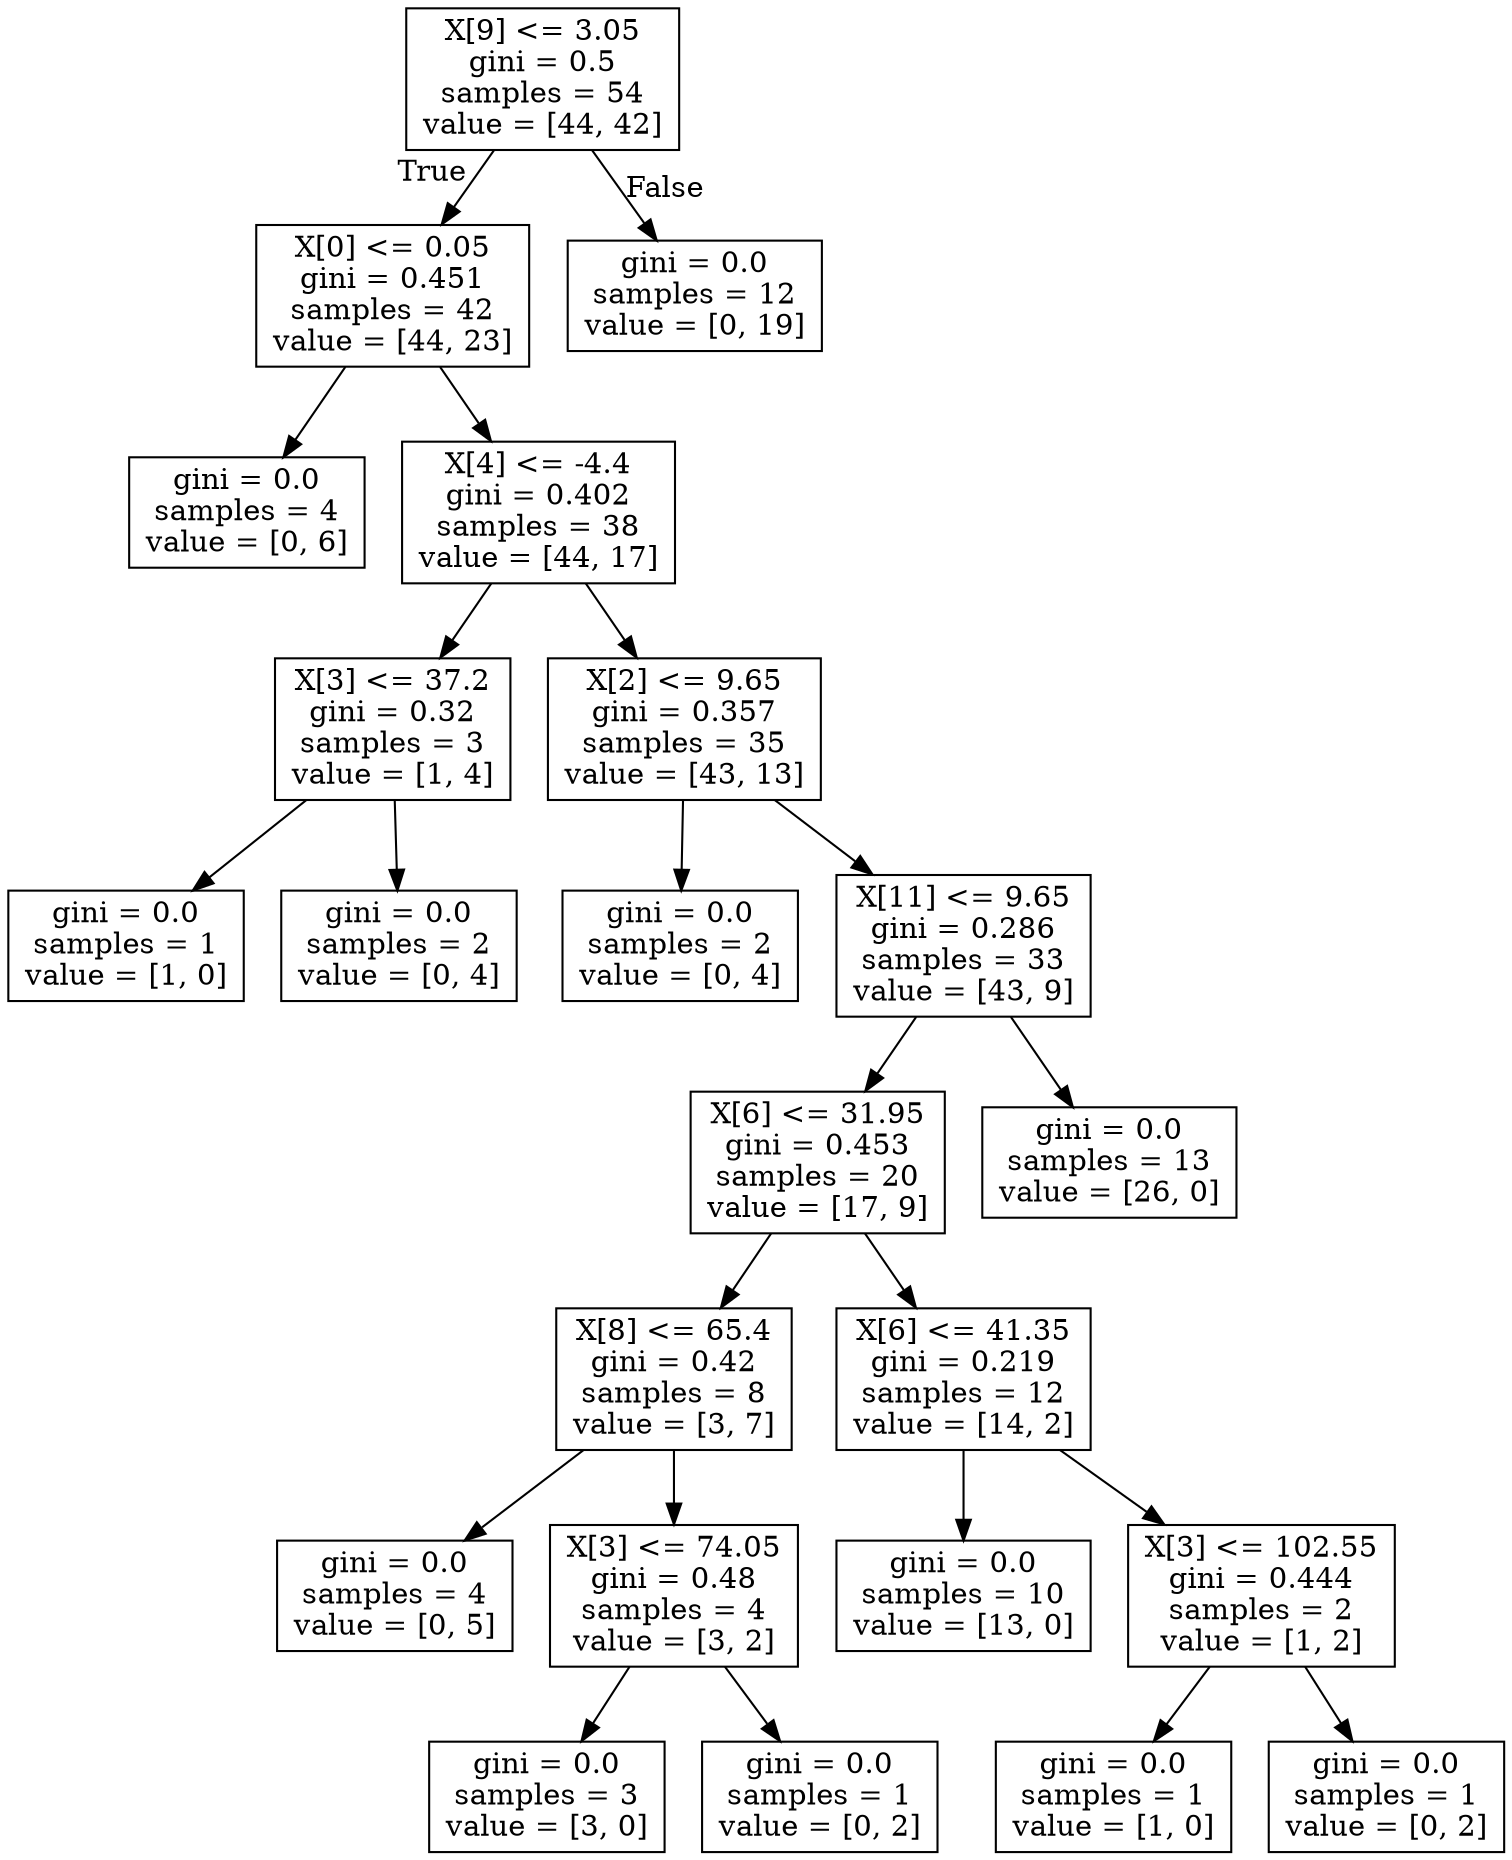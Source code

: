digraph Tree {
node [shape=box] ;
0 [label="X[9] <= 3.05\ngini = 0.5\nsamples = 54\nvalue = [44, 42]"] ;
1 [label="X[0] <= 0.05\ngini = 0.451\nsamples = 42\nvalue = [44, 23]"] ;
0 -> 1 [labeldistance=2.5, labelangle=45, headlabel="True"] ;
2 [label="gini = 0.0\nsamples = 4\nvalue = [0, 6]"] ;
1 -> 2 ;
3 [label="X[4] <= -4.4\ngini = 0.402\nsamples = 38\nvalue = [44, 17]"] ;
1 -> 3 ;
4 [label="X[3] <= 37.2\ngini = 0.32\nsamples = 3\nvalue = [1, 4]"] ;
3 -> 4 ;
5 [label="gini = 0.0\nsamples = 1\nvalue = [1, 0]"] ;
4 -> 5 ;
6 [label="gini = 0.0\nsamples = 2\nvalue = [0, 4]"] ;
4 -> 6 ;
7 [label="X[2] <= 9.65\ngini = 0.357\nsamples = 35\nvalue = [43, 13]"] ;
3 -> 7 ;
8 [label="gini = 0.0\nsamples = 2\nvalue = [0, 4]"] ;
7 -> 8 ;
9 [label="X[11] <= 9.65\ngini = 0.286\nsamples = 33\nvalue = [43, 9]"] ;
7 -> 9 ;
10 [label="X[6] <= 31.95\ngini = 0.453\nsamples = 20\nvalue = [17, 9]"] ;
9 -> 10 ;
11 [label="X[8] <= 65.4\ngini = 0.42\nsamples = 8\nvalue = [3, 7]"] ;
10 -> 11 ;
12 [label="gini = 0.0\nsamples = 4\nvalue = [0, 5]"] ;
11 -> 12 ;
13 [label="X[3] <= 74.05\ngini = 0.48\nsamples = 4\nvalue = [3, 2]"] ;
11 -> 13 ;
14 [label="gini = 0.0\nsamples = 3\nvalue = [3, 0]"] ;
13 -> 14 ;
15 [label="gini = 0.0\nsamples = 1\nvalue = [0, 2]"] ;
13 -> 15 ;
16 [label="X[6] <= 41.35\ngini = 0.219\nsamples = 12\nvalue = [14, 2]"] ;
10 -> 16 ;
17 [label="gini = 0.0\nsamples = 10\nvalue = [13, 0]"] ;
16 -> 17 ;
18 [label="X[3] <= 102.55\ngini = 0.444\nsamples = 2\nvalue = [1, 2]"] ;
16 -> 18 ;
19 [label="gini = 0.0\nsamples = 1\nvalue = [1, 0]"] ;
18 -> 19 ;
20 [label="gini = 0.0\nsamples = 1\nvalue = [0, 2]"] ;
18 -> 20 ;
21 [label="gini = 0.0\nsamples = 13\nvalue = [26, 0]"] ;
9 -> 21 ;
22 [label="gini = 0.0\nsamples = 12\nvalue = [0, 19]"] ;
0 -> 22 [labeldistance=2.5, labelangle=-45, headlabel="False"] ;
}